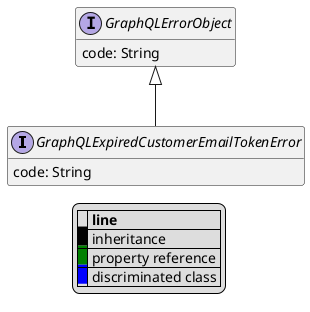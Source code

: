 @startuml

hide empty fields
hide empty methods
legend
|= |= line |
|<back:black>   </back>| inheritance |
|<back:green>   </back>| property reference |
|<back:blue>   </back>| discriminated class |
endlegend
interface GraphQLExpiredCustomerEmailTokenError [[GraphQLExpiredCustomerEmailTokenError.svg]] extends GraphQLErrorObject {
    code: String
}
interface GraphQLErrorObject [[GraphQLErrorObject.svg]]  {
    code: String
}





@enduml
